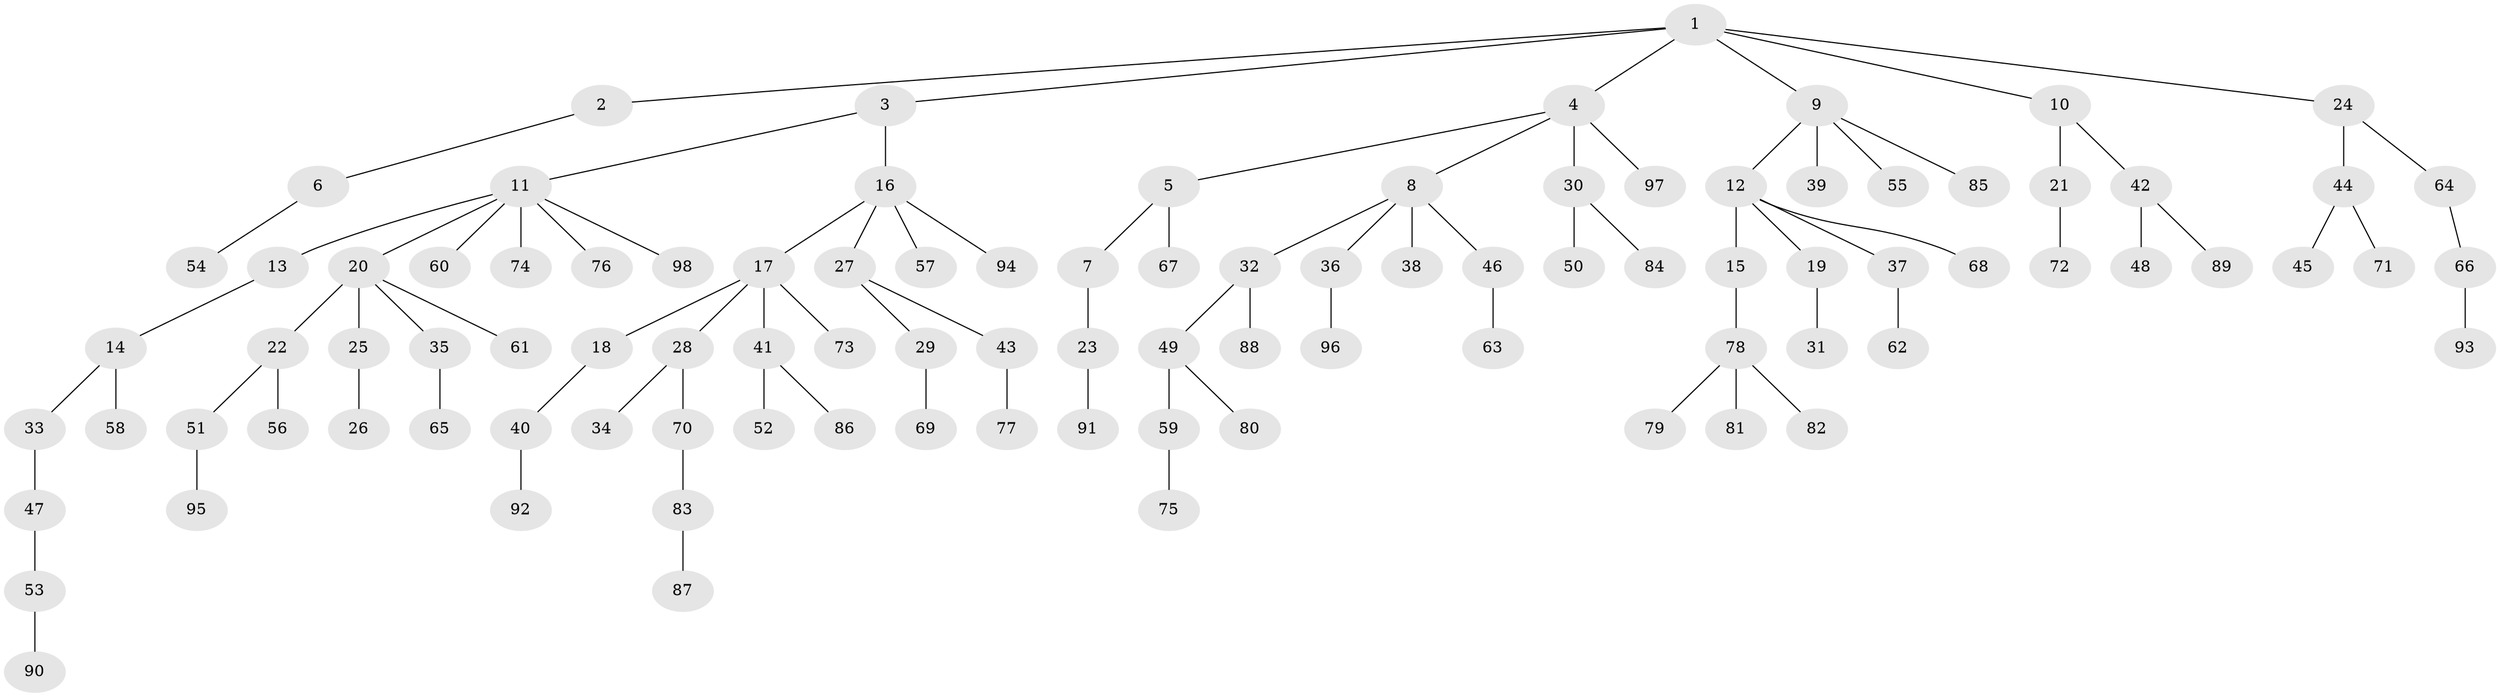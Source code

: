 // Generated by graph-tools (version 1.1) at 2025/02/03/09/25 03:02:16]
// undirected, 98 vertices, 97 edges
graph export_dot {
graph [start="1"]
  node [color=gray90,style=filled];
  1;
  2;
  3;
  4;
  5;
  6;
  7;
  8;
  9;
  10;
  11;
  12;
  13;
  14;
  15;
  16;
  17;
  18;
  19;
  20;
  21;
  22;
  23;
  24;
  25;
  26;
  27;
  28;
  29;
  30;
  31;
  32;
  33;
  34;
  35;
  36;
  37;
  38;
  39;
  40;
  41;
  42;
  43;
  44;
  45;
  46;
  47;
  48;
  49;
  50;
  51;
  52;
  53;
  54;
  55;
  56;
  57;
  58;
  59;
  60;
  61;
  62;
  63;
  64;
  65;
  66;
  67;
  68;
  69;
  70;
  71;
  72;
  73;
  74;
  75;
  76;
  77;
  78;
  79;
  80;
  81;
  82;
  83;
  84;
  85;
  86;
  87;
  88;
  89;
  90;
  91;
  92;
  93;
  94;
  95;
  96;
  97;
  98;
  1 -- 2;
  1 -- 3;
  1 -- 4;
  1 -- 9;
  1 -- 10;
  1 -- 24;
  2 -- 6;
  3 -- 11;
  3 -- 16;
  4 -- 5;
  4 -- 8;
  4 -- 30;
  4 -- 97;
  5 -- 7;
  5 -- 67;
  6 -- 54;
  7 -- 23;
  8 -- 32;
  8 -- 36;
  8 -- 38;
  8 -- 46;
  9 -- 12;
  9 -- 39;
  9 -- 55;
  9 -- 85;
  10 -- 21;
  10 -- 42;
  11 -- 13;
  11 -- 20;
  11 -- 60;
  11 -- 74;
  11 -- 76;
  11 -- 98;
  12 -- 15;
  12 -- 19;
  12 -- 37;
  12 -- 68;
  13 -- 14;
  14 -- 33;
  14 -- 58;
  15 -- 78;
  16 -- 17;
  16 -- 27;
  16 -- 57;
  16 -- 94;
  17 -- 18;
  17 -- 28;
  17 -- 41;
  17 -- 73;
  18 -- 40;
  19 -- 31;
  20 -- 22;
  20 -- 25;
  20 -- 35;
  20 -- 61;
  21 -- 72;
  22 -- 51;
  22 -- 56;
  23 -- 91;
  24 -- 44;
  24 -- 64;
  25 -- 26;
  27 -- 29;
  27 -- 43;
  28 -- 34;
  28 -- 70;
  29 -- 69;
  30 -- 50;
  30 -- 84;
  32 -- 49;
  32 -- 88;
  33 -- 47;
  35 -- 65;
  36 -- 96;
  37 -- 62;
  40 -- 92;
  41 -- 52;
  41 -- 86;
  42 -- 48;
  42 -- 89;
  43 -- 77;
  44 -- 45;
  44 -- 71;
  46 -- 63;
  47 -- 53;
  49 -- 59;
  49 -- 80;
  51 -- 95;
  53 -- 90;
  59 -- 75;
  64 -- 66;
  66 -- 93;
  70 -- 83;
  78 -- 79;
  78 -- 81;
  78 -- 82;
  83 -- 87;
}
